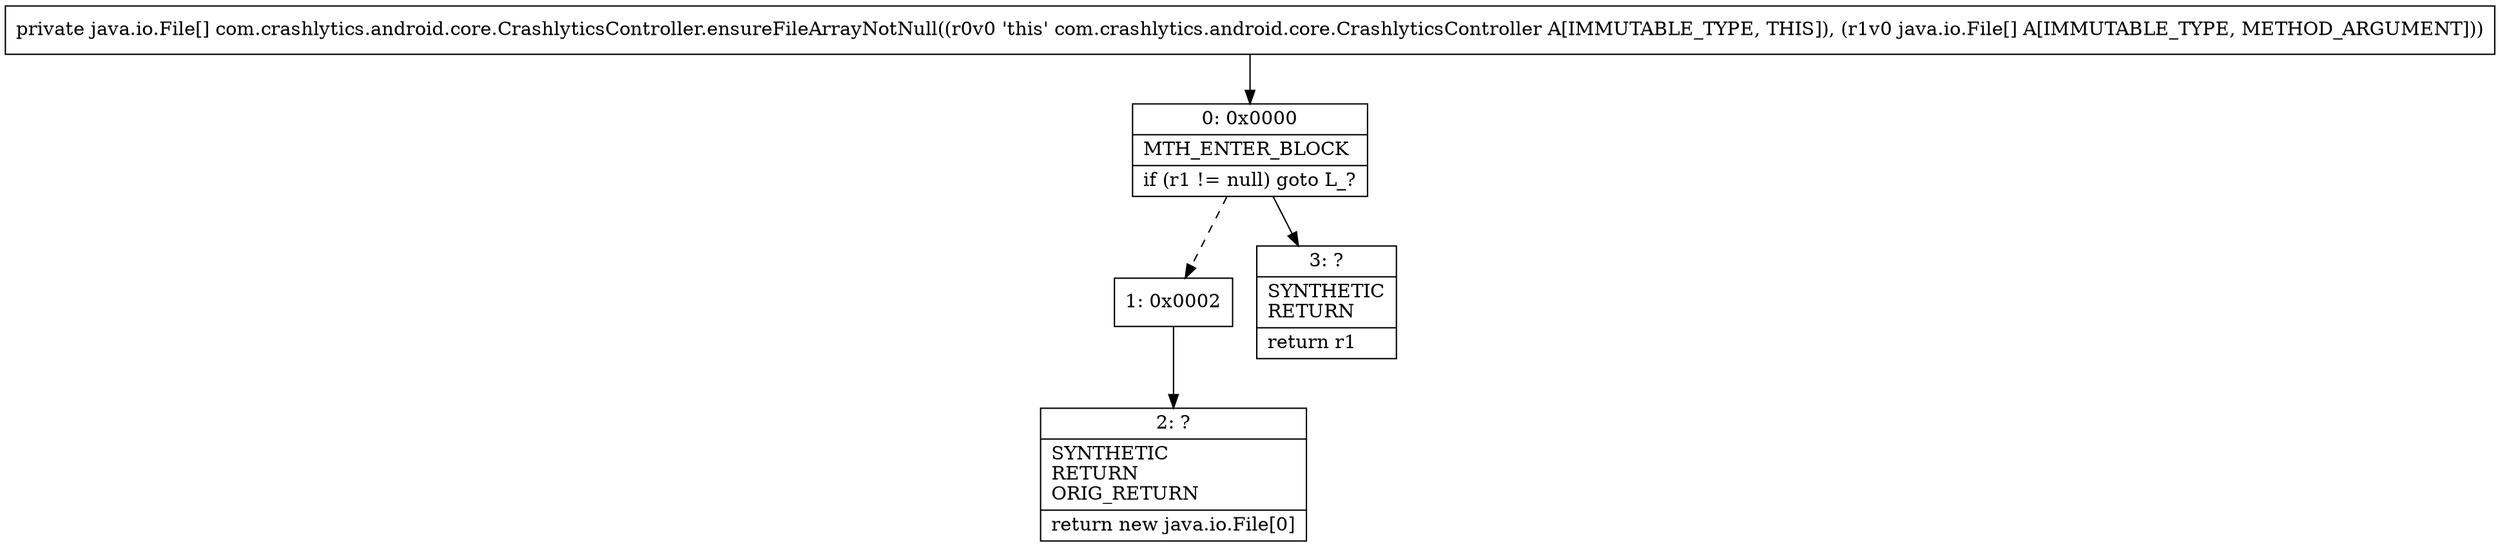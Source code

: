 digraph "CFG forcom.crashlytics.android.core.CrashlyticsController.ensureFileArrayNotNull([Ljava\/io\/File;)[Ljava\/io\/File;" {
Node_0 [shape=record,label="{0\:\ 0x0000|MTH_ENTER_BLOCK\l|if (r1 != null) goto L_?\l}"];
Node_1 [shape=record,label="{1\:\ 0x0002}"];
Node_2 [shape=record,label="{2\:\ ?|SYNTHETIC\lRETURN\lORIG_RETURN\l|return new java.io.File[0]\l}"];
Node_3 [shape=record,label="{3\:\ ?|SYNTHETIC\lRETURN\l|return r1\l}"];
MethodNode[shape=record,label="{private java.io.File[] com.crashlytics.android.core.CrashlyticsController.ensureFileArrayNotNull((r0v0 'this' com.crashlytics.android.core.CrashlyticsController A[IMMUTABLE_TYPE, THIS]), (r1v0 java.io.File[] A[IMMUTABLE_TYPE, METHOD_ARGUMENT])) }"];
MethodNode -> Node_0;
Node_0 -> Node_1[style=dashed];
Node_0 -> Node_3;
Node_1 -> Node_2;
}

